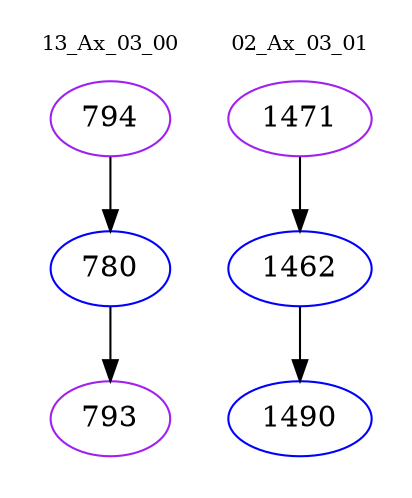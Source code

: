 digraph{
subgraph cluster_0 {
color = white
label = "13_Ax_03_00";
fontsize=10;
T0_794 [label="794", color="purple"]
T0_794 -> T0_780 [color="black"]
T0_780 [label="780", color="blue"]
T0_780 -> T0_793 [color="black"]
T0_793 [label="793", color="purple"]
}
subgraph cluster_1 {
color = white
label = "02_Ax_03_01";
fontsize=10;
T1_1471 [label="1471", color="purple"]
T1_1471 -> T1_1462 [color="black"]
T1_1462 [label="1462", color="blue"]
T1_1462 -> T1_1490 [color="black"]
T1_1490 [label="1490", color="blue"]
}
}
